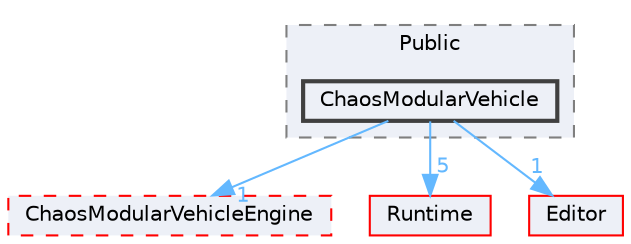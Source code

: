 digraph "ChaosModularVehicle"
{
 // INTERACTIVE_SVG=YES
 // LATEX_PDF_SIZE
  bgcolor="transparent";
  edge [fontname=Helvetica,fontsize=10,labelfontname=Helvetica,labelfontsize=10];
  node [fontname=Helvetica,fontsize=10,shape=box,height=0.2,width=0.4];
  compound=true
  subgraph clusterdir_7c221b62bc93626b86527444c0ac782f {
    graph [ bgcolor="#edf0f7", pencolor="grey50", label="Public", fontname=Helvetica,fontsize=10 style="filled,dashed", URL="dir_7c221b62bc93626b86527444c0ac782f.html",tooltip=""]
  dir_7487c3cdaee30998d6ba482f79fd59c0 [label="ChaosModularVehicle", fillcolor="#edf0f7", color="grey25", style="filled,bold", URL="dir_7487c3cdaee30998d6ba482f79fd59c0.html",tooltip=""];
  }
  dir_5671a0554cb4a61401bdf50be543db36 [label="ChaosModularVehicleEngine", fillcolor="#edf0f7", color="red", style="filled,dashed", URL="dir_5671a0554cb4a61401bdf50be543db36.html",tooltip=""];
  dir_7536b172fbd480bfd146a1b1acd6856b [label="Runtime", fillcolor="#edf0f7", color="red", style="filled", URL="dir_7536b172fbd480bfd146a1b1acd6856b.html",tooltip=""];
  dir_b26507eead720464ba2ac6bbc6dcec5f [label="Editor", fillcolor="#edf0f7", color="red", style="filled", URL="dir_b26507eead720464ba2ac6bbc6dcec5f.html",tooltip=""];
  dir_7487c3cdaee30998d6ba482f79fd59c0->dir_5671a0554cb4a61401bdf50be543db36 [headlabel="1", labeldistance=1.5 headhref="dir_000152_000155.html" href="dir_000152_000155.html" color="steelblue1" fontcolor="steelblue1"];
  dir_7487c3cdaee30998d6ba482f79fd59c0->dir_7536b172fbd480bfd146a1b1acd6856b [headlabel="5", labeldistance=1.5 headhref="dir_000152_000984.html" href="dir_000152_000984.html" color="steelblue1" fontcolor="steelblue1"];
  dir_7487c3cdaee30998d6ba482f79fd59c0->dir_b26507eead720464ba2ac6bbc6dcec5f [headlabel="1", labeldistance=1.5 headhref="dir_000152_000357.html" href="dir_000152_000357.html" color="steelblue1" fontcolor="steelblue1"];
}

